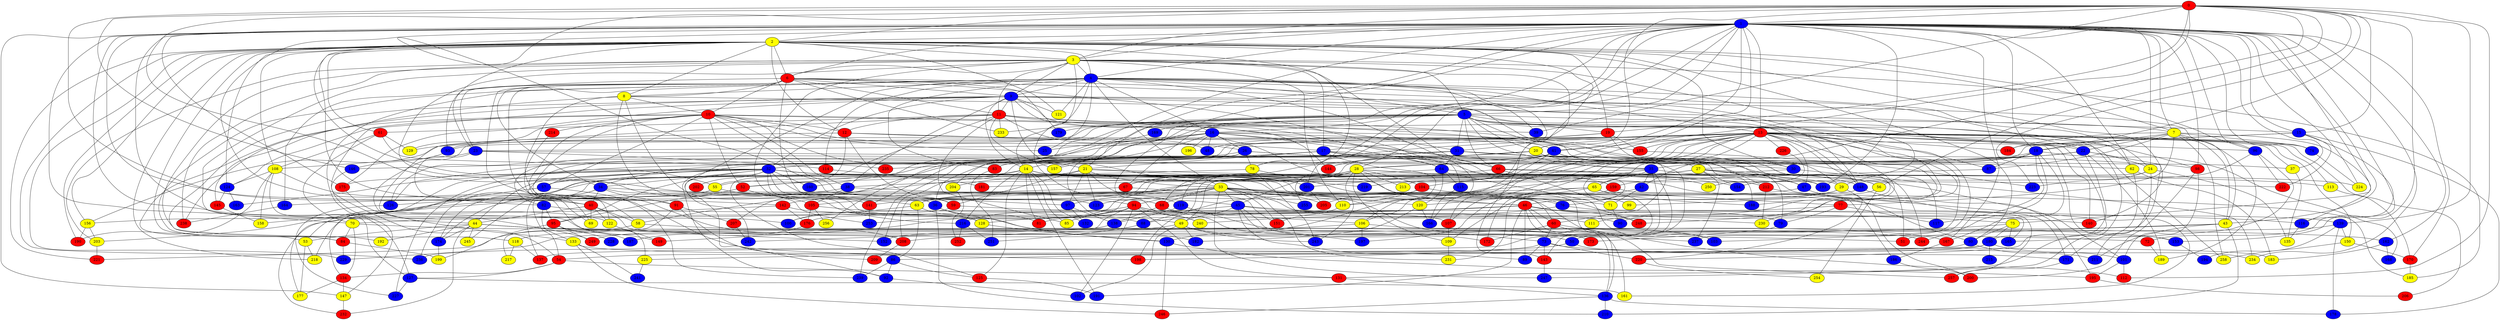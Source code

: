 graph {
0 [style = filled fillcolor = red];
1 [style = filled fillcolor = blue];
2 [style = filled fillcolor = yellow];
3 [style = filled fillcolor = yellow];
4 [style = filled fillcolor = blue];
5 [style = filled fillcolor = blue];
6 [style = filled fillcolor = red];
7 [style = filled fillcolor = yellow];
8 [style = filled fillcolor = yellow];
9 [style = filled fillcolor = blue];
10 [style = filled fillcolor = red];
11 [style = filled fillcolor = red];
12 [style = filled fillcolor = red];
13 [style = filled fillcolor = red];
14 [style = filled fillcolor = yellow];
15 [style = filled fillcolor = blue];
16 [style = filled fillcolor = blue];
17 [style = filled fillcolor = blue];
18 [style = filled fillcolor = blue];
19 [style = filled fillcolor = red];
20 [style = filled fillcolor = yellow];
21 [style = filled fillcolor = yellow];
22 [style = filled fillcolor = blue];
23 [style = filled fillcolor = blue];
24 [style = filled fillcolor = yellow];
25 [style = filled fillcolor = blue];
26 [style = filled fillcolor = blue];
27 [style = filled fillcolor = yellow];
28 [style = filled fillcolor = yellow];
29 [style = filled fillcolor = yellow];
30 [style = filled fillcolor = blue];
31 [style = filled fillcolor = blue];
32 [style = filled fillcolor = blue];
33 [style = filled fillcolor = yellow];
34 [style = filled fillcolor = blue];
35 [style = filled fillcolor = blue];
36 [style = filled fillcolor = blue];
37 [style = filled fillcolor = yellow];
38 [style = filled fillcolor = blue];
39 [style = filled fillcolor = blue];
40 [style = filled fillcolor = red];
41 [style = filled fillcolor = blue];
42 [style = filled fillcolor = blue];
43 [style = filled fillcolor = yellow];
44 [style = filled fillcolor = yellow];
45 [style = filled fillcolor = blue];
46 [style = filled fillcolor = red];
47 [style = filled fillcolor = blue];
48 [style = filled fillcolor = blue];
49 [style = filled fillcolor = yellow];
50 [style = filled fillcolor = blue];
51 [style = filled fillcolor = red];
52 [style = filled fillcolor = red];
53 [style = filled fillcolor = yellow];
54 [style = filled fillcolor = red];
55 [style = filled fillcolor = yellow];
56 [style = filled fillcolor = yellow];
57 [style = filled fillcolor = blue];
58 [style = filled fillcolor = yellow];
59 [style = filled fillcolor = red];
60 [style = filled fillcolor = red];
61 [style = filled fillcolor = red];
62 [style = filled fillcolor = yellow];
63 [style = filled fillcolor = yellow];
64 [style = filled fillcolor = blue];
65 [style = filled fillcolor = yellow];
66 [style = filled fillcolor = red];
67 [style = filled fillcolor = red];
68 [style = filled fillcolor = red];
69 [style = filled fillcolor = yellow];
70 [style = filled fillcolor = yellow];
71 [style = filled fillcolor = yellow];
72 [style = filled fillcolor = red];
73 [style = filled fillcolor = blue];
74 [style = filled fillcolor = blue];
75 [style = filled fillcolor = yellow];
76 [style = filled fillcolor = blue];
77 [style = filled fillcolor = red];
78 [style = filled fillcolor = yellow];
79 [style = filled fillcolor = blue];
80 [style = filled fillcolor = blue];
81 [style = filled fillcolor = red];
82 [style = filled fillcolor = blue];
83 [style = filled fillcolor = red];
84 [style = filled fillcolor = red];
85 [style = filled fillcolor = yellow];
86 [style = filled fillcolor = blue];
87 [style = filled fillcolor = blue];
88 [style = filled fillcolor = blue];
89 [style = filled fillcolor = blue];
90 [style = filled fillcolor = blue];
91 [style = filled fillcolor = red];
92 [style = filled fillcolor = blue];
93 [style = filled fillcolor = blue];
94 [style = filled fillcolor = red];
95 [style = filled fillcolor = red];
96 [style = filled fillcolor = blue];
97 [style = filled fillcolor = blue];
98 [style = filled fillcolor = red];
99 [style = filled fillcolor = yellow];
100 [style = filled fillcolor = blue];
101 [style = filled fillcolor = blue];
102 [style = filled fillcolor = blue];
103 [style = filled fillcolor = blue];
104 [style = filled fillcolor = red];
105 [style = filled fillcolor = red];
106 [style = filled fillcolor = yellow];
107 [style = filled fillcolor = red];
108 [style = filled fillcolor = yellow];
109 [style = filled fillcolor = yellow];
110 [style = filled fillcolor = yellow];
111 [style = filled fillcolor = yellow];
112 [style = filled fillcolor = red];
113 [style = filled fillcolor = yellow];
114 [style = filled fillcolor = red];
115 [style = filled fillcolor = blue];
116 [style = filled fillcolor = blue];
117 [style = filled fillcolor = blue];
118 [style = filled fillcolor = yellow];
119 [style = filled fillcolor = blue];
120 [style = filled fillcolor = yellow];
121 [style = filled fillcolor = yellow];
122 [style = filled fillcolor = yellow];
123 [style = filled fillcolor = blue];
124 [style = filled fillcolor = blue];
125 [style = filled fillcolor = red];
126 [style = filled fillcolor = blue];
127 [style = filled fillcolor = blue];
128 [style = filled fillcolor = yellow];
129 [style = filled fillcolor = yellow];
130 [style = filled fillcolor = blue];
131 [style = filled fillcolor = red];
132 [style = filled fillcolor = blue];
133 [style = filled fillcolor = yellow];
134 [style = filled fillcolor = red];
135 [style = filled fillcolor = yellow];
136 [style = filled fillcolor = blue];
137 [style = filled fillcolor = red];
138 [style = filled fillcolor = blue];
139 [style = filled fillcolor = blue];
140 [style = filled fillcolor = red];
141 [style = filled fillcolor = red];
142 [style = filled fillcolor = red];
143 [style = filled fillcolor = red];
144 [style = filled fillcolor = red];
145 [style = filled fillcolor = red];
146 [style = filled fillcolor = blue];
147 [style = filled fillcolor = yellow];
148 [style = filled fillcolor = blue];
149 [style = filled fillcolor = red];
150 [style = filled fillcolor = yellow];
151 [style = filled fillcolor = red];
152 [style = filled fillcolor = blue];
153 [style = filled fillcolor = blue];
154 [style = filled fillcolor = blue];
155 [style = filled fillcolor = red];
156 [style = filled fillcolor = yellow];
157 [style = filled fillcolor = yellow];
158 [style = filled fillcolor = yellow];
159 [style = filled fillcolor = red];
160 [style = filled fillcolor = blue];
161 [style = filled fillcolor = yellow];
162 [style = filled fillcolor = blue];
163 [style = filled fillcolor = blue];
164 [style = filled fillcolor = blue];
165 [style = filled fillcolor = blue];
166 [style = filled fillcolor = blue];
167 [style = filled fillcolor = red];
168 [style = filled fillcolor = blue];
169 [style = filled fillcolor = blue];
170 [style = filled fillcolor = red];
171 [style = filled fillcolor = blue];
172 [style = filled fillcolor = red];
173 [style = filled fillcolor = red];
174 [style = filled fillcolor = blue];
175 [style = filled fillcolor = red];
176 [style = filled fillcolor = red];
177 [style = filled fillcolor = yellow];
178 [style = filled fillcolor = blue];
179 [style = filled fillcolor = blue];
180 [style = filled fillcolor = blue];
181 [style = filled fillcolor = red];
182 [style = filled fillcolor = blue];
183 [style = filled fillcolor = yellow];
184 [style = filled fillcolor = red];
185 [style = filled fillcolor = yellow];
186 [style = filled fillcolor = blue];
187 [style = filled fillcolor = blue];
188 [style = filled fillcolor = blue];
189 [style = filled fillcolor = yellow];
190 [style = filled fillcolor = red];
191 [style = filled fillcolor = blue];
192 [style = filled fillcolor = yellow];
193 [style = filled fillcolor = blue];
194 [style = filled fillcolor = blue];
195 [style = filled fillcolor = red];
196 [style = filled fillcolor = yellow];
197 [style = filled fillcolor = blue];
198 [style = filled fillcolor = red];
199 [style = filled fillcolor = yellow];
200 [style = filled fillcolor = red];
201 [style = filled fillcolor = blue];
202 [style = filled fillcolor = red];
203 [style = filled fillcolor = yellow];
204 [style = filled fillcolor = yellow];
205 [style = filled fillcolor = red];
206 [style = filled fillcolor = red];
207 [style = filled fillcolor = red];
208 [style = filled fillcolor = red];
209 [style = filled fillcolor = red];
210 [style = filled fillcolor = blue];
211 [style = filled fillcolor = blue];
212 [style = filled fillcolor = red];
213 [style = filled fillcolor = yellow];
214 [style = filled fillcolor = red];
215 [style = filled fillcolor = blue];
216 [style = filled fillcolor = blue];
217 [style = filled fillcolor = yellow];
218 [style = filled fillcolor = yellow];
219 [style = filled fillcolor = blue];
220 [style = filled fillcolor = red];
221 [style = filled fillcolor = red];
222 [style = filled fillcolor = red];
223 [style = filled fillcolor = blue];
224 [style = filled fillcolor = yellow];
225 [style = filled fillcolor = yellow];
226 [style = filled fillcolor = red];
227 [style = filled fillcolor = blue];
228 [style = filled fillcolor = blue];
229 [style = filled fillcolor = blue];
230 [style = filled fillcolor = yellow];
231 [style = filled fillcolor = yellow];
232 [style = filled fillcolor = red];
233 [style = filled fillcolor = yellow];
234 [style = filled fillcolor = yellow];
235 [style = filled fillcolor = red];
236 [style = filled fillcolor = blue];
237 [style = filled fillcolor = blue];
238 [style = filled fillcolor = red];
239 [style = filled fillcolor = blue];
240 [style = filled fillcolor = yellow];
241 [style = filled fillcolor = blue];
242 [style = filled fillcolor = blue];
243 [style = filled fillcolor = blue];
244 [style = filled fillcolor = red];
245 [style = filled fillcolor = yellow];
246 [style = filled fillcolor = red];
247 [style = filled fillcolor = blue];
248 [style = filled fillcolor = red];
249 [style = filled fillcolor = red];
250 [style = filled fillcolor = yellow];
251 [style = filled fillcolor = blue];
252 [style = filled fillcolor = red];
253 [style = filled fillcolor = blue];
254 [style = filled fillcolor = yellow];
255 [style = filled fillcolor = blue];
256 [style = filled fillcolor = yellow];
257 [style = filled fillcolor = red];
258 [style = filled fillcolor = yellow];
0 -- 15;
0 -- 3;
0 -- 2;
0 -- 1;
0 -- 18;
0 -- 19;
0 -- 20;
0 -- 39;
0 -- 42;
0 -- 56;
0 -- 63;
0 -- 97;
0 -- 107;
0 -- 112;
0 -- 139;
0 -- 142;
0 -- 146;
0 -- 153;
0 -- 223;
1 -- 2;
1 -- 3;
1 -- 4;
1 -- 5;
1 -- 6;
1 -- 7;
1 -- 13;
1 -- 15;
1 -- 16;
1 -- 18;
1 -- 21;
1 -- 24;
1 -- 28;
1 -- 37;
1 -- 40;
1 -- 41;
1 -- 43;
1 -- 44;
1 -- 55;
1 -- 58;
1 -- 62;
1 -- 67;
1 -- 72;
1 -- 74;
1 -- 75;
1 -- 78;
1 -- 96;
1 -- 98;
1 -- 122;
1 -- 147;
1 -- 149;
1 -- 160;
1 -- 162;
1 -- 166;
1 -- 167;
1 -- 170;
1 -- 175;
1 -- 193;
1 -- 201;
1 -- 224;
1 -- 234;
1 -- 240;
2 -- 3;
2 -- 4;
2 -- 6;
2 -- 7;
2 -- 8;
2 -- 12;
2 -- 19;
2 -- 23;
2 -- 30;
2 -- 61;
2 -- 78;
2 -- 80;
2 -- 84;
2 -- 96;
2 -- 108;
2 -- 121;
2 -- 124;
2 -- 140;
2 -- 156;
2 -- 190;
2 -- 208;
2 -- 213;
2 -- 218;
2 -- 221;
2 -- 229;
2 -- 236;
3 -- 4;
3 -- 5;
3 -- 6;
3 -- 9;
3 -- 11;
3 -- 17;
3 -- 29;
3 -- 66;
3 -- 70;
3 -- 105;
3 -- 110;
3 -- 118;
3 -- 119;
3 -- 141;
3 -- 143;
3 -- 185;
3 -- 203;
3 -- 238;
4 -- 5;
4 -- 8;
4 -- 9;
4 -- 13;
4 -- 14;
4 -- 16;
4 -- 22;
4 -- 24;
4 -- 25;
4 -- 31;
4 -- 33;
4 -- 39;
4 -- 66;
4 -- 83;
4 -- 84;
4 -- 91;
4 -- 103;
4 -- 114;
4 -- 121;
4 -- 127;
4 -- 242;
5 -- 7;
5 -- 14;
5 -- 19;
5 -- 20;
5 -- 31;
5 -- 32;
5 -- 34;
5 -- 35;
5 -- 56;
5 -- 66;
5 -- 93;
5 -- 98;
5 -- 131;
5 -- 133;
5 -- 141;
5 -- 169;
5 -- 179;
5 -- 220;
5 -- 233;
5 -- 248;
6 -- 8;
6 -- 9;
6 -- 10;
6 -- 11;
6 -- 23;
6 -- 30;
6 -- 34;
6 -- 36;
6 -- 40;
6 -- 93;
6 -- 106;
6 -- 148;
6 -- 164;
6 -- 179;
6 -- 233;
7 -- 18;
7 -- 22;
7 -- 43;
7 -- 74;
7 -- 77;
7 -- 87;
7 -- 116;
7 -- 184;
7 -- 189;
7 -- 258;
8 -- 10;
8 -- 15;
8 -- 91;
8 -- 145;
8 -- 182;
8 -- 216;
9 -- 11;
9 -- 14;
9 -- 32;
9 -- 33;
9 -- 38;
9 -- 43;
9 -- 54;
9 -- 62;
9 -- 115;
9 -- 121;
9 -- 144;
9 -- 148;
9 -- 175;
9 -- 192;
9 -- 238;
10 -- 12;
10 -- 21;
10 -- 25;
10 -- 26;
10 -- 35;
10 -- 38;
10 -- 39;
10 -- 52;
10 -- 53;
10 -- 57;
10 -- 69;
10 -- 122;
10 -- 123;
10 -- 124;
10 -- 129;
10 -- 214;
11 -- 12;
11 -- 16;
11 -- 31;
11 -- 41;
11 -- 48;
11 -- 61;
11 -- 85;
11 -- 100;
11 -- 125;
11 -- 155;
11 -- 157;
11 -- 233;
11 -- 258;
12 -- 17;
12 -- 55;
12 -- 59;
12 -- 153;
12 -- 156;
13 -- 17;
13 -- 20;
13 -- 22;
13 -- 23;
13 -- 28;
13 -- 37;
13 -- 41;
13 -- 47;
13 -- 69;
13 -- 73;
13 -- 74;
13 -- 87;
13 -- 90;
13 -- 92;
13 -- 93;
13 -- 96;
13 -- 104;
13 -- 107;
13 -- 110;
13 -- 111;
13 -- 113;
13 -- 140;
13 -- 150;
13 -- 155;
13 -- 184;
13 -- 188;
13 -- 197;
13 -- 206;
13 -- 219;
13 -- 226;
13 -- 230;
13 -- 237;
13 -- 239;
14 -- 57;
14 -- 58;
14 -- 80;
14 -- 81;
14 -- 85;
14 -- 125;
14 -- 132;
14 -- 191;
14 -- 193;
14 -- 201;
14 -- 212;
14 -- 216;
14 -- 248;
15 -- 65;
15 -- 116;
15 -- 178;
15 -- 184;
15 -- 222;
16 -- 25;
16 -- 26;
16 -- 27;
16 -- 48;
16 -- 64;
16 -- 82;
16 -- 99;
16 -- 117;
16 -- 157;
16 -- 196;
16 -- 204;
16 -- 244;
17 -- 21;
17 -- 52;
17 -- 64;
17 -- 76;
17 -- 126;
17 -- 130;
17 -- 159;
17 -- 207;
18 -- 35;
18 -- 87;
18 -- 117;
18 -- 167;
18 -- 168;
18 -- 227;
18 -- 244;
19 -- 29;
19 -- 48;
19 -- 129;
19 -- 155;
20 -- 51;
20 -- 60;
20 -- 62;
20 -- 67;
20 -- 83;
20 -- 152;
21 -- 33;
21 -- 59;
21 -- 97;
21 -- 123;
21 -- 151;
21 -- 204;
21 -- 212;
21 -- 219;
22 -- 24;
22 -- 27;
22 -- 28;
22 -- 171;
22 -- 180;
22 -- 189;
22 -- 235;
23 -- 37;
23 -- 82;
23 -- 108;
23 -- 114;
24 -- 49;
24 -- 135;
24 -- 211;
24 -- 223;
26 -- 30;
26 -- 32;
26 -- 49;
26 -- 50;
26 -- 78;
26 -- 126;
27 -- 29;
27 -- 38;
27 -- 47;
27 -- 55;
27 -- 56;
27 -- 101;
27 -- 154;
27 -- 181;
27 -- 237;
27 -- 253;
28 -- 45;
28 -- 46;
28 -- 67;
28 -- 104;
28 -- 105;
28 -- 109;
28 -- 119;
28 -- 161;
28 -- 174;
28 -- 177;
28 -- 198;
28 -- 213;
28 -- 224;
28 -- 243;
28 -- 255;
29 -- 46;
29 -- 63;
29 -- 200;
30 -- 63;
30 -- 234;
31 -- 36;
31 -- 64;
31 -- 79;
31 -- 83;
31 -- 98;
31 -- 146;
31 -- 188;
32 -- 34;
32 -- 36;
32 -- 44;
32 -- 53;
32 -- 57;
32 -- 60;
32 -- 68;
32 -- 73;
32 -- 76;
32 -- 92;
32 -- 94;
32 -- 95;
32 -- 134;
32 -- 137;
32 -- 159;
32 -- 160;
32 -- 163;
32 -- 175;
32 -- 202;
32 -- 222;
33 -- 45;
33 -- 46;
33 -- 54;
33 -- 68;
33 -- 71;
33 -- 76;
33 -- 90;
33 -- 94;
33 -- 97;
33 -- 120;
33 -- 141;
33 -- 142;
33 -- 151;
33 -- 205;
33 -- 231;
33 -- 247;
33 -- 255;
34 -- 40;
34 -- 91;
34 -- 112;
34 -- 174;
34 -- 245;
34 -- 253;
35 -- 42;
35 -- 50;
35 -- 52;
35 -- 65;
35 -- 143;
35 -- 148;
35 -- 205;
36 -- 81;
36 -- 130;
36 -- 210;
37 -- 135;
38 -- 45;
38 -- 105;
38 -- 126;
40 -- 44;
40 -- 58;
40 -- 69;
40 -- 122;
40 -- 152;
41 -- 47;
41 -- 68;
41 -- 106;
41 -- 144;
41 -- 157;
41 -- 193;
41 -- 212;
42 -- 71;
42 -- 109;
43 -- 51;
43 -- 137;
43 -- 210;
43 -- 211;
44 -- 50;
44 -- 51;
44 -- 53;
44 -- 72;
44 -- 174;
44 -- 192;
44 -- 232;
44 -- 237;
44 -- 245;
45 -- 49;
45 -- 75;
45 -- 85;
45 -- 89;
45 -- 111;
45 -- 172;
45 -- 197;
46 -- 60;
46 -- 70;
46 -- 79;
46 -- 81;
46 -- 88;
46 -- 89;
46 -- 128;
46 -- 136;
46 -- 140;
46 -- 161;
46 -- 191;
46 -- 248;
47 -- 88;
47 -- 171;
49 -- 102;
49 -- 103;
49 -- 118;
49 -- 182;
49 -- 243;
50 -- 54;
50 -- 171;
52 -- 88;
52 -- 95;
53 -- 177;
53 -- 218;
54 -- 127;
54 -- 131;
54 -- 134;
55 -- 59;
55 -- 164;
56 -- 99;
56 -- 254;
57 -- 218;
57 -- 239;
58 -- 221;
58 -- 244;
59 -- 116;
59 -- 156;
60 -- 73;
60 -- 153;
60 -- 172;
60 -- 257;
61 -- 70;
61 -- 108;
61 -- 129;
61 -- 235;
62 -- 183;
62 -- 247;
63 -- 86;
63 -- 100;
63 -- 128;
64 -- 103;
64 -- 115;
64 -- 120;
64 -- 208;
64 -- 250;
65 -- 77;
65 -- 120;
65 -- 158;
65 -- 172;
65 -- 188;
66 -- 71;
66 -- 113;
66 -- 154;
66 -- 201;
67 -- 185;
67 -- 203;
68 -- 138;
68 -- 173;
70 -- 84;
70 -- 134;
70 -- 162;
71 -- 90;
72 -- 189;
73 -- 89;
73 -- 143;
73 -- 198;
73 -- 211;
73 -- 220;
74 -- 224;
75 -- 80;
75 -- 165;
75 -- 180;
75 -- 208;
76 -- 165;
76 -- 240;
77 -- 79;
77 -- 117;
77 -- 176;
78 -- 136;
78 -- 236;
78 -- 243;
79 -- 173;
80 -- 86;
80 -- 101;
82 -- 95;
82 -- 128;
82 -- 133;
83 -- 251;
84 -- 199;
84 -- 229;
86 -- 92;
86 -- 125;
86 -- 239;
87 -- 159;
88 -- 251;
91 -- 207;
91 -- 209;
91 -- 217;
92 -- 102;
93 -- 146;
94 -- 100;
94 -- 102;
94 -- 106;
94 -- 131;
94 -- 139;
94 -- 216;
94 -- 240;
94 -- 242;
95 -- 187;
95 -- 199;
95 -- 228;
95 -- 249;
96 -- 154;
96 -- 165;
96 -- 222;
97 -- 132;
97 -- 138;
98 -- 101;
98 -- 200;
101 -- 112;
101 -- 195;
104 -- 110;
104 -- 123;
104 -- 257;
105 -- 107;
105 -- 176;
105 -- 256;
106 -- 152;
106 -- 167;
106 -- 197;
107 -- 109;
108 -- 124;
108 -- 127;
108 -- 158;
108 -- 190;
108 -- 198;
109 -- 231;
110 -- 151;
113 -- 170;
114 -- 181;
115 -- 166;
116 -- 135;
118 -- 137;
118 -- 217;
119 -- 138;
119 -- 173;
120 -- 166;
120 -- 182;
122 -- 149;
124 -- 145;
124 -- 163;
125 -- 191;
126 -- 227;
127 -- 161;
127 -- 227;
128 -- 130;
130 -- 195;
130 -- 246;
131 -- 136;
133 -- 183;
133 -- 241;
133 -- 246;
134 -- 147;
134 -- 177;
136 -- 178;
136 -- 210;
136 -- 246;
138 -- 249;
139 -- 150;
139 -- 178;
139 -- 194;
139 -- 229;
141 -- 253;
142 -- 176;
142 -- 230;
142 -- 232;
143 -- 247;
145 -- 158;
146 -- 147;
147 -- 232;
148 -- 149;
148 -- 195;
150 -- 170;
150 -- 258;
153 -- 194;
155 -- 223;
156 -- 190;
156 -- 203;
159 -- 186;
159 -- 231;
162 -- 168;
162 -- 183;
164 -- 238;
167 -- 186;
169 -- 256;
170 -- 185;
171 -- 257;
174 -- 199;
175 -- 249;
176 -- 187;
180 -- 215;
180 -- 225;
180 -- 234;
180 -- 236;
186 -- 200;
195 -- 206;
201 -- 205;
203 -- 221;
204 -- 252;
207 -- 242;
208 -- 209;
212 -- 220;
212 -- 230;
214 -- 225;
216 -- 251;
216 -- 252;
220 -- 254;
225 -- 241;
226 -- 250;
}
